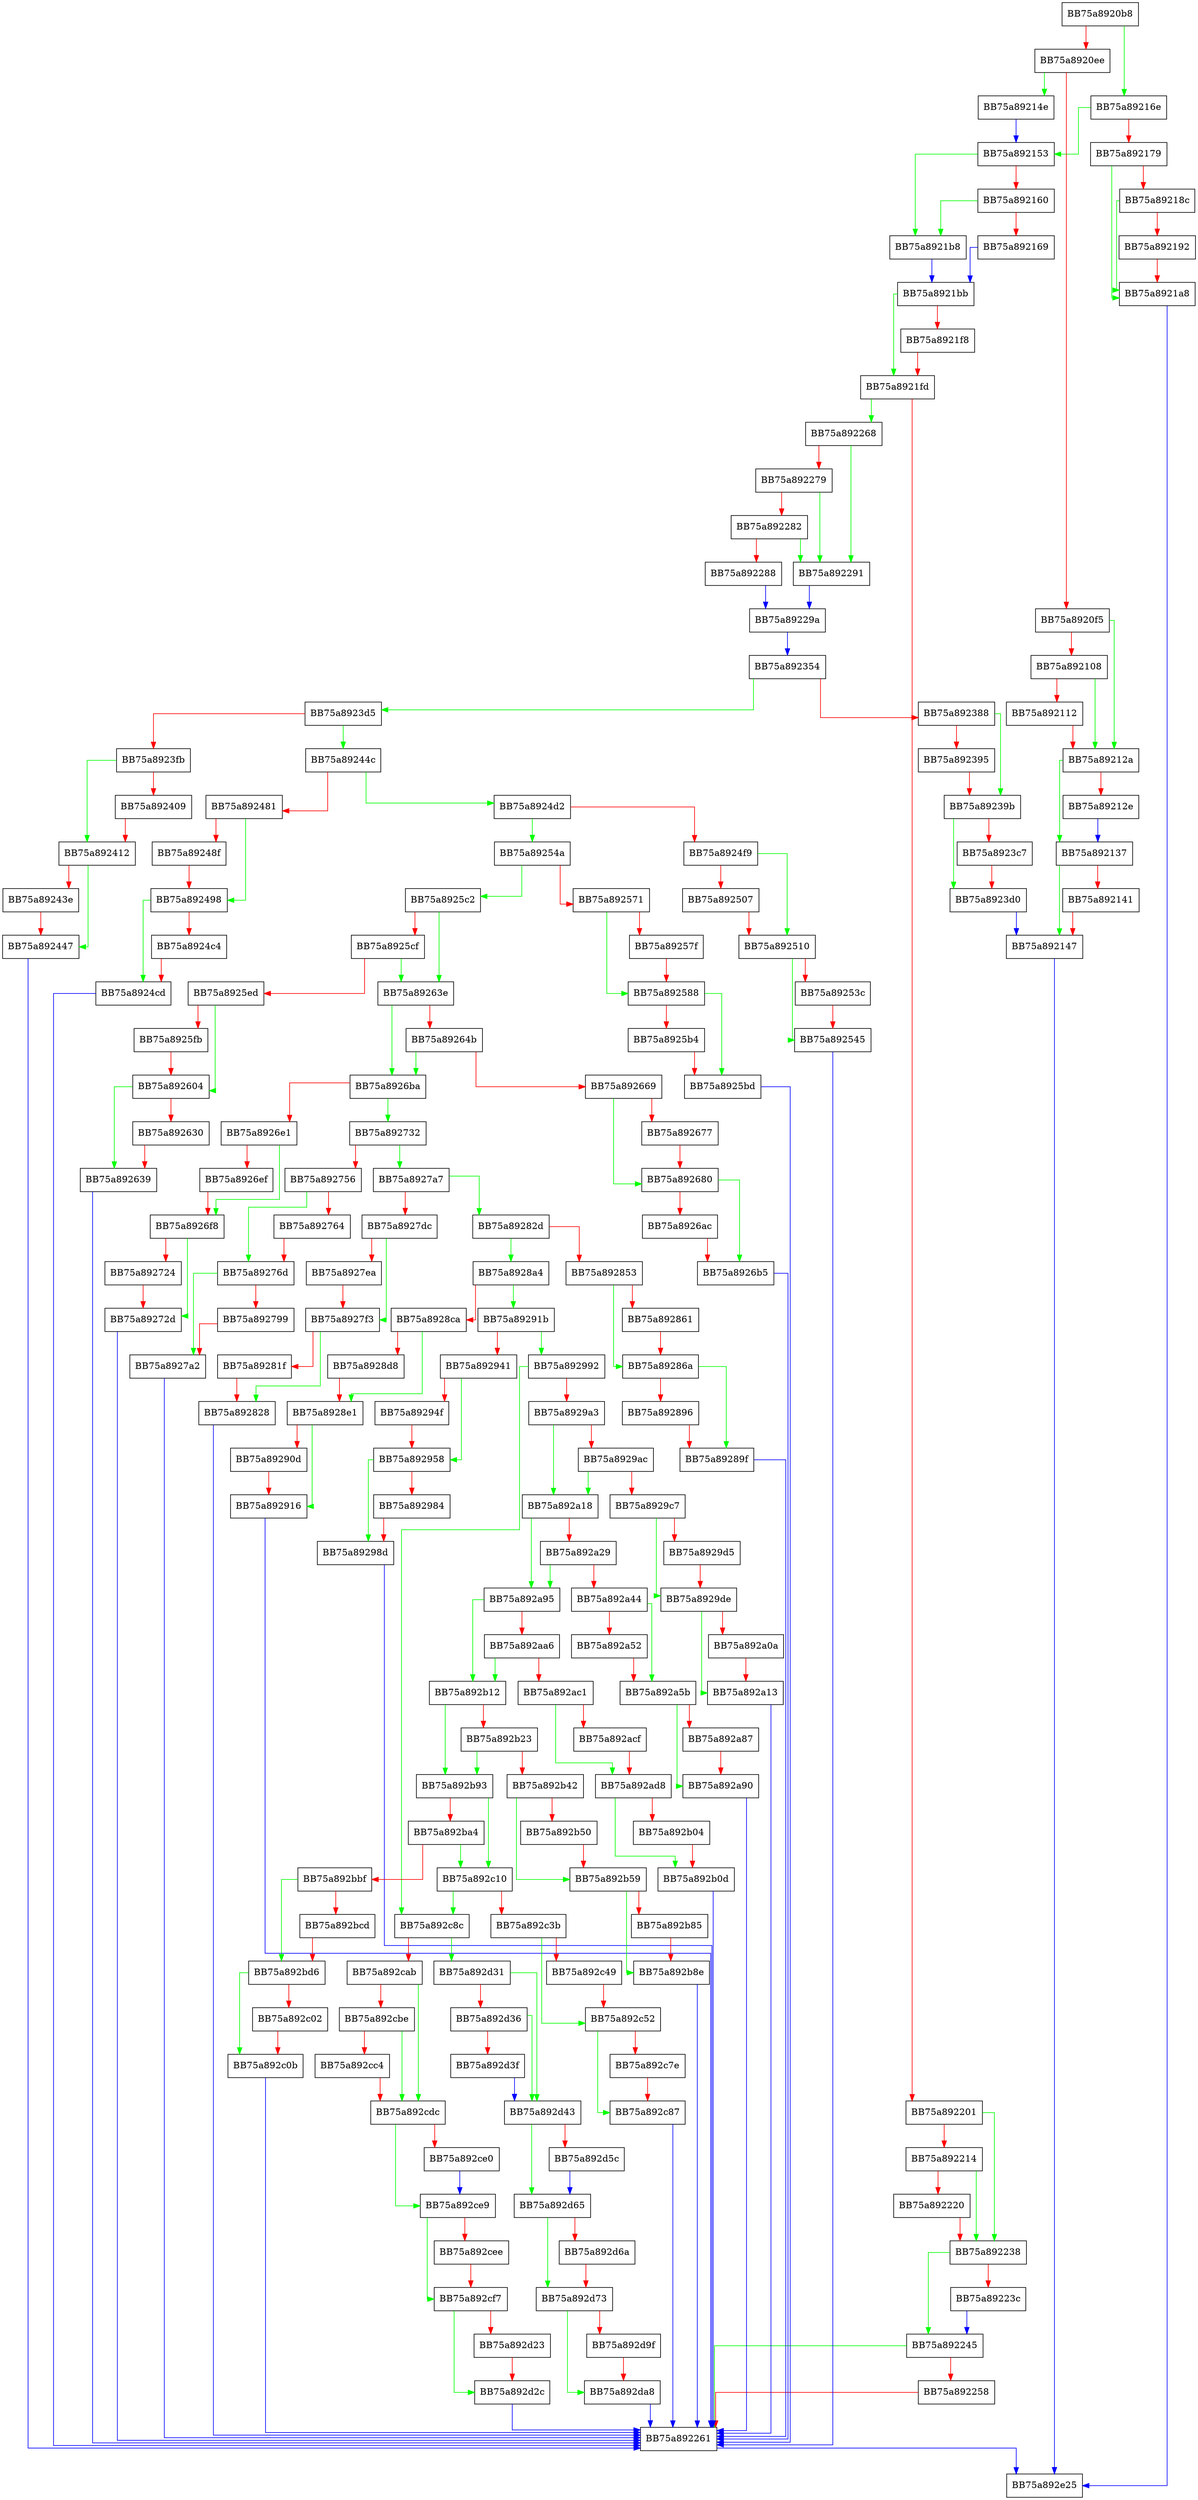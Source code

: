 digraph SendHipsMapsReport {
  node [shape="box"];
  graph [splines=ortho];
  BB75a8920b8 -> BB75a89216e [color="green"];
  BB75a8920b8 -> BB75a8920ee [color="red"];
  BB75a8920ee -> BB75a89214e [color="green"];
  BB75a8920ee -> BB75a8920f5 [color="red"];
  BB75a8920f5 -> BB75a89212a [color="green"];
  BB75a8920f5 -> BB75a892108 [color="red"];
  BB75a892108 -> BB75a89212a [color="green"];
  BB75a892108 -> BB75a892112 [color="red"];
  BB75a892112 -> BB75a89212a [color="red"];
  BB75a89212a -> BB75a892137 [color="green"];
  BB75a89212a -> BB75a89212e [color="red"];
  BB75a89212e -> BB75a892137 [color="blue"];
  BB75a892137 -> BB75a892147 [color="green"];
  BB75a892137 -> BB75a892141 [color="red"];
  BB75a892141 -> BB75a892147 [color="red"];
  BB75a892147 -> BB75a892e25 [color="blue"];
  BB75a89214e -> BB75a892153 [color="blue"];
  BB75a892153 -> BB75a8921b8 [color="green"];
  BB75a892153 -> BB75a892160 [color="red"];
  BB75a892160 -> BB75a8921b8 [color="green"];
  BB75a892160 -> BB75a892169 [color="red"];
  BB75a892169 -> BB75a8921bb [color="blue"];
  BB75a89216e -> BB75a892153 [color="green"];
  BB75a89216e -> BB75a892179 [color="red"];
  BB75a892179 -> BB75a8921a8 [color="green"];
  BB75a892179 -> BB75a89218c [color="red"];
  BB75a89218c -> BB75a8921a8 [color="green"];
  BB75a89218c -> BB75a892192 [color="red"];
  BB75a892192 -> BB75a8921a8 [color="red"];
  BB75a8921a8 -> BB75a892e25 [color="blue"];
  BB75a8921b8 -> BB75a8921bb [color="blue"];
  BB75a8921bb -> BB75a8921fd [color="green"];
  BB75a8921bb -> BB75a8921f8 [color="red"];
  BB75a8921f8 -> BB75a8921fd [color="red"];
  BB75a8921fd -> BB75a892268 [color="green"];
  BB75a8921fd -> BB75a892201 [color="red"];
  BB75a892201 -> BB75a892238 [color="green"];
  BB75a892201 -> BB75a892214 [color="red"];
  BB75a892214 -> BB75a892238 [color="green"];
  BB75a892214 -> BB75a892220 [color="red"];
  BB75a892220 -> BB75a892238 [color="red"];
  BB75a892238 -> BB75a892245 [color="green"];
  BB75a892238 -> BB75a89223c [color="red"];
  BB75a89223c -> BB75a892245 [color="blue"];
  BB75a892245 -> BB75a892261 [color="green"];
  BB75a892245 -> BB75a892258 [color="red"];
  BB75a892258 -> BB75a892261 [color="red"];
  BB75a892261 -> BB75a892e25 [color="blue"];
  BB75a892268 -> BB75a892291 [color="green"];
  BB75a892268 -> BB75a892279 [color="red"];
  BB75a892279 -> BB75a892291 [color="green"];
  BB75a892279 -> BB75a892282 [color="red"];
  BB75a892282 -> BB75a892291 [color="green"];
  BB75a892282 -> BB75a892288 [color="red"];
  BB75a892288 -> BB75a89229a [color="blue"];
  BB75a892291 -> BB75a89229a [color="blue"];
  BB75a89229a -> BB75a892354 [color="blue"];
  BB75a892354 -> BB75a8923d5 [color="green"];
  BB75a892354 -> BB75a892388 [color="red"];
  BB75a892388 -> BB75a89239b [color="green"];
  BB75a892388 -> BB75a892395 [color="red"];
  BB75a892395 -> BB75a89239b [color="red"];
  BB75a89239b -> BB75a8923d0 [color="green"];
  BB75a89239b -> BB75a8923c7 [color="red"];
  BB75a8923c7 -> BB75a8923d0 [color="red"];
  BB75a8923d0 -> BB75a892147 [color="blue"];
  BB75a8923d5 -> BB75a89244c [color="green"];
  BB75a8923d5 -> BB75a8923fb [color="red"];
  BB75a8923fb -> BB75a892412 [color="green"];
  BB75a8923fb -> BB75a892409 [color="red"];
  BB75a892409 -> BB75a892412 [color="red"];
  BB75a892412 -> BB75a892447 [color="green"];
  BB75a892412 -> BB75a89243e [color="red"];
  BB75a89243e -> BB75a892447 [color="red"];
  BB75a892447 -> BB75a892261 [color="blue"];
  BB75a89244c -> BB75a8924d2 [color="green"];
  BB75a89244c -> BB75a892481 [color="red"];
  BB75a892481 -> BB75a892498 [color="green"];
  BB75a892481 -> BB75a89248f [color="red"];
  BB75a89248f -> BB75a892498 [color="red"];
  BB75a892498 -> BB75a8924cd [color="green"];
  BB75a892498 -> BB75a8924c4 [color="red"];
  BB75a8924c4 -> BB75a8924cd [color="red"];
  BB75a8924cd -> BB75a892261 [color="blue"];
  BB75a8924d2 -> BB75a89254a [color="green"];
  BB75a8924d2 -> BB75a8924f9 [color="red"];
  BB75a8924f9 -> BB75a892510 [color="green"];
  BB75a8924f9 -> BB75a892507 [color="red"];
  BB75a892507 -> BB75a892510 [color="red"];
  BB75a892510 -> BB75a892545 [color="green"];
  BB75a892510 -> BB75a89253c [color="red"];
  BB75a89253c -> BB75a892545 [color="red"];
  BB75a892545 -> BB75a892261 [color="blue"];
  BB75a89254a -> BB75a8925c2 [color="green"];
  BB75a89254a -> BB75a892571 [color="red"];
  BB75a892571 -> BB75a892588 [color="green"];
  BB75a892571 -> BB75a89257f [color="red"];
  BB75a89257f -> BB75a892588 [color="red"];
  BB75a892588 -> BB75a8925bd [color="green"];
  BB75a892588 -> BB75a8925b4 [color="red"];
  BB75a8925b4 -> BB75a8925bd [color="red"];
  BB75a8925bd -> BB75a892261 [color="blue"];
  BB75a8925c2 -> BB75a89263e [color="green"];
  BB75a8925c2 -> BB75a8925cf [color="red"];
  BB75a8925cf -> BB75a89263e [color="green"];
  BB75a8925cf -> BB75a8925ed [color="red"];
  BB75a8925ed -> BB75a892604 [color="green"];
  BB75a8925ed -> BB75a8925fb [color="red"];
  BB75a8925fb -> BB75a892604 [color="red"];
  BB75a892604 -> BB75a892639 [color="green"];
  BB75a892604 -> BB75a892630 [color="red"];
  BB75a892630 -> BB75a892639 [color="red"];
  BB75a892639 -> BB75a892261 [color="blue"];
  BB75a89263e -> BB75a8926ba [color="green"];
  BB75a89263e -> BB75a89264b [color="red"];
  BB75a89264b -> BB75a8926ba [color="green"];
  BB75a89264b -> BB75a892669 [color="red"];
  BB75a892669 -> BB75a892680 [color="green"];
  BB75a892669 -> BB75a892677 [color="red"];
  BB75a892677 -> BB75a892680 [color="red"];
  BB75a892680 -> BB75a8926b5 [color="green"];
  BB75a892680 -> BB75a8926ac [color="red"];
  BB75a8926ac -> BB75a8926b5 [color="red"];
  BB75a8926b5 -> BB75a892261 [color="blue"];
  BB75a8926ba -> BB75a892732 [color="green"];
  BB75a8926ba -> BB75a8926e1 [color="red"];
  BB75a8926e1 -> BB75a8926f8 [color="green"];
  BB75a8926e1 -> BB75a8926ef [color="red"];
  BB75a8926ef -> BB75a8926f8 [color="red"];
  BB75a8926f8 -> BB75a89272d [color="green"];
  BB75a8926f8 -> BB75a892724 [color="red"];
  BB75a892724 -> BB75a89272d [color="red"];
  BB75a89272d -> BB75a892261 [color="blue"];
  BB75a892732 -> BB75a8927a7 [color="green"];
  BB75a892732 -> BB75a892756 [color="red"];
  BB75a892756 -> BB75a89276d [color="green"];
  BB75a892756 -> BB75a892764 [color="red"];
  BB75a892764 -> BB75a89276d [color="red"];
  BB75a89276d -> BB75a8927a2 [color="green"];
  BB75a89276d -> BB75a892799 [color="red"];
  BB75a892799 -> BB75a8927a2 [color="red"];
  BB75a8927a2 -> BB75a892261 [color="blue"];
  BB75a8927a7 -> BB75a89282d [color="green"];
  BB75a8927a7 -> BB75a8927dc [color="red"];
  BB75a8927dc -> BB75a8927f3 [color="green"];
  BB75a8927dc -> BB75a8927ea [color="red"];
  BB75a8927ea -> BB75a8927f3 [color="red"];
  BB75a8927f3 -> BB75a892828 [color="green"];
  BB75a8927f3 -> BB75a89281f [color="red"];
  BB75a89281f -> BB75a892828 [color="red"];
  BB75a892828 -> BB75a892261 [color="blue"];
  BB75a89282d -> BB75a8928a4 [color="green"];
  BB75a89282d -> BB75a892853 [color="red"];
  BB75a892853 -> BB75a89286a [color="green"];
  BB75a892853 -> BB75a892861 [color="red"];
  BB75a892861 -> BB75a89286a [color="red"];
  BB75a89286a -> BB75a89289f [color="green"];
  BB75a89286a -> BB75a892896 [color="red"];
  BB75a892896 -> BB75a89289f [color="red"];
  BB75a89289f -> BB75a892261 [color="blue"];
  BB75a8928a4 -> BB75a89291b [color="green"];
  BB75a8928a4 -> BB75a8928ca [color="red"];
  BB75a8928ca -> BB75a8928e1 [color="green"];
  BB75a8928ca -> BB75a8928d8 [color="red"];
  BB75a8928d8 -> BB75a8928e1 [color="red"];
  BB75a8928e1 -> BB75a892916 [color="green"];
  BB75a8928e1 -> BB75a89290d [color="red"];
  BB75a89290d -> BB75a892916 [color="red"];
  BB75a892916 -> BB75a892261 [color="blue"];
  BB75a89291b -> BB75a892992 [color="green"];
  BB75a89291b -> BB75a892941 [color="red"];
  BB75a892941 -> BB75a892958 [color="green"];
  BB75a892941 -> BB75a89294f [color="red"];
  BB75a89294f -> BB75a892958 [color="red"];
  BB75a892958 -> BB75a89298d [color="green"];
  BB75a892958 -> BB75a892984 [color="red"];
  BB75a892984 -> BB75a89298d [color="red"];
  BB75a89298d -> BB75a892261 [color="blue"];
  BB75a892992 -> BB75a892c8c [color="green"];
  BB75a892992 -> BB75a8929a3 [color="red"];
  BB75a8929a3 -> BB75a892a18 [color="green"];
  BB75a8929a3 -> BB75a8929ac [color="red"];
  BB75a8929ac -> BB75a892a18 [color="green"];
  BB75a8929ac -> BB75a8929c7 [color="red"];
  BB75a8929c7 -> BB75a8929de [color="green"];
  BB75a8929c7 -> BB75a8929d5 [color="red"];
  BB75a8929d5 -> BB75a8929de [color="red"];
  BB75a8929de -> BB75a892a13 [color="green"];
  BB75a8929de -> BB75a892a0a [color="red"];
  BB75a892a0a -> BB75a892a13 [color="red"];
  BB75a892a13 -> BB75a892261 [color="blue"];
  BB75a892a18 -> BB75a892a95 [color="green"];
  BB75a892a18 -> BB75a892a29 [color="red"];
  BB75a892a29 -> BB75a892a95 [color="green"];
  BB75a892a29 -> BB75a892a44 [color="red"];
  BB75a892a44 -> BB75a892a5b [color="green"];
  BB75a892a44 -> BB75a892a52 [color="red"];
  BB75a892a52 -> BB75a892a5b [color="red"];
  BB75a892a5b -> BB75a892a90 [color="green"];
  BB75a892a5b -> BB75a892a87 [color="red"];
  BB75a892a87 -> BB75a892a90 [color="red"];
  BB75a892a90 -> BB75a892261 [color="blue"];
  BB75a892a95 -> BB75a892b12 [color="green"];
  BB75a892a95 -> BB75a892aa6 [color="red"];
  BB75a892aa6 -> BB75a892b12 [color="green"];
  BB75a892aa6 -> BB75a892ac1 [color="red"];
  BB75a892ac1 -> BB75a892ad8 [color="green"];
  BB75a892ac1 -> BB75a892acf [color="red"];
  BB75a892acf -> BB75a892ad8 [color="red"];
  BB75a892ad8 -> BB75a892b0d [color="green"];
  BB75a892ad8 -> BB75a892b04 [color="red"];
  BB75a892b04 -> BB75a892b0d [color="red"];
  BB75a892b0d -> BB75a892261 [color="blue"];
  BB75a892b12 -> BB75a892b93 [color="green"];
  BB75a892b12 -> BB75a892b23 [color="red"];
  BB75a892b23 -> BB75a892b93 [color="green"];
  BB75a892b23 -> BB75a892b42 [color="red"];
  BB75a892b42 -> BB75a892b59 [color="green"];
  BB75a892b42 -> BB75a892b50 [color="red"];
  BB75a892b50 -> BB75a892b59 [color="red"];
  BB75a892b59 -> BB75a892b8e [color="green"];
  BB75a892b59 -> BB75a892b85 [color="red"];
  BB75a892b85 -> BB75a892b8e [color="red"];
  BB75a892b8e -> BB75a892261 [color="blue"];
  BB75a892b93 -> BB75a892c10 [color="green"];
  BB75a892b93 -> BB75a892ba4 [color="red"];
  BB75a892ba4 -> BB75a892c10 [color="green"];
  BB75a892ba4 -> BB75a892bbf [color="red"];
  BB75a892bbf -> BB75a892bd6 [color="green"];
  BB75a892bbf -> BB75a892bcd [color="red"];
  BB75a892bcd -> BB75a892bd6 [color="red"];
  BB75a892bd6 -> BB75a892c0b [color="green"];
  BB75a892bd6 -> BB75a892c02 [color="red"];
  BB75a892c02 -> BB75a892c0b [color="red"];
  BB75a892c0b -> BB75a892261 [color="blue"];
  BB75a892c10 -> BB75a892c8c [color="green"];
  BB75a892c10 -> BB75a892c3b [color="red"];
  BB75a892c3b -> BB75a892c52 [color="green"];
  BB75a892c3b -> BB75a892c49 [color="red"];
  BB75a892c49 -> BB75a892c52 [color="red"];
  BB75a892c52 -> BB75a892c87 [color="green"];
  BB75a892c52 -> BB75a892c7e [color="red"];
  BB75a892c7e -> BB75a892c87 [color="red"];
  BB75a892c87 -> BB75a892261 [color="blue"];
  BB75a892c8c -> BB75a892d31 [color="green"];
  BB75a892c8c -> BB75a892cab [color="red"];
  BB75a892cab -> BB75a892cdc [color="green"];
  BB75a892cab -> BB75a892cbe [color="red"];
  BB75a892cbe -> BB75a892cdc [color="green"];
  BB75a892cbe -> BB75a892cc4 [color="red"];
  BB75a892cc4 -> BB75a892cdc [color="red"];
  BB75a892cdc -> BB75a892ce9 [color="green"];
  BB75a892cdc -> BB75a892ce0 [color="red"];
  BB75a892ce0 -> BB75a892ce9 [color="blue"];
  BB75a892ce9 -> BB75a892cf7 [color="green"];
  BB75a892ce9 -> BB75a892cee [color="red"];
  BB75a892cee -> BB75a892cf7 [color="red"];
  BB75a892cf7 -> BB75a892d2c [color="green"];
  BB75a892cf7 -> BB75a892d23 [color="red"];
  BB75a892d23 -> BB75a892d2c [color="red"];
  BB75a892d2c -> BB75a892261 [color="blue"];
  BB75a892d31 -> BB75a892d43 [color="green"];
  BB75a892d31 -> BB75a892d36 [color="red"];
  BB75a892d36 -> BB75a892d43 [color="green"];
  BB75a892d36 -> BB75a892d3f [color="red"];
  BB75a892d3f -> BB75a892d43 [color="blue"];
  BB75a892d43 -> BB75a892d65 [color="green"];
  BB75a892d43 -> BB75a892d5c [color="red"];
  BB75a892d5c -> BB75a892d65 [color="blue"];
  BB75a892d65 -> BB75a892d73 [color="green"];
  BB75a892d65 -> BB75a892d6a [color="red"];
  BB75a892d6a -> BB75a892d73 [color="red"];
  BB75a892d73 -> BB75a892da8 [color="green"];
  BB75a892d73 -> BB75a892d9f [color="red"];
  BB75a892d9f -> BB75a892da8 [color="red"];
  BB75a892da8 -> BB75a892261 [color="blue"];
}